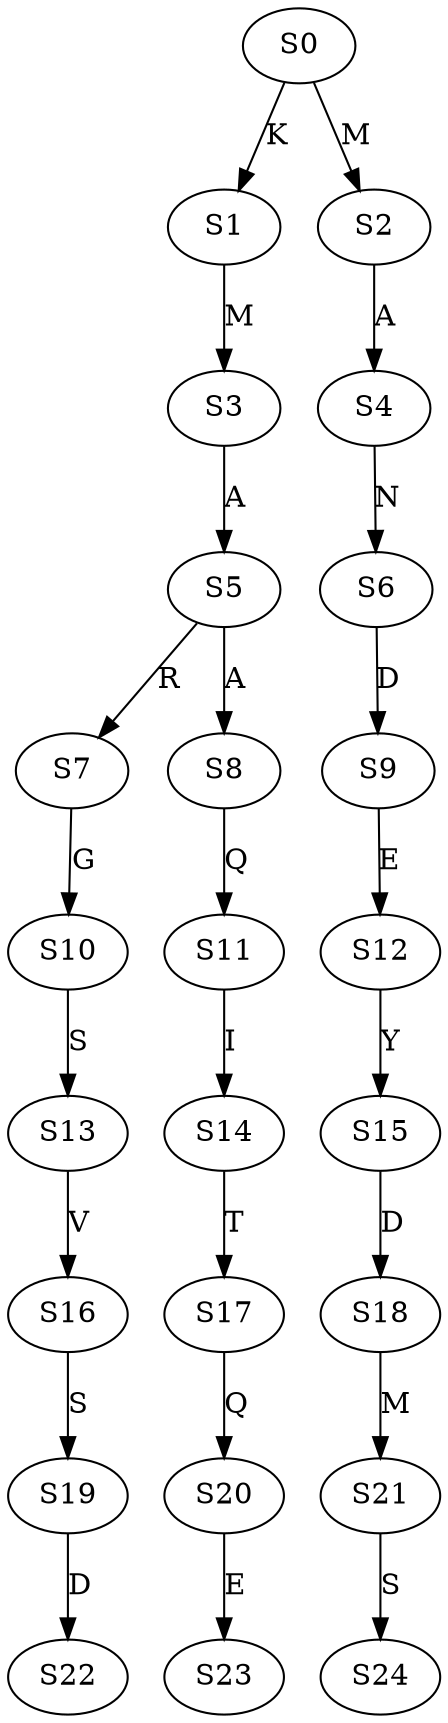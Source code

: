 strict digraph  {
	S0 -> S1 [ label = K ];
	S0 -> S2 [ label = M ];
	S1 -> S3 [ label = M ];
	S2 -> S4 [ label = A ];
	S3 -> S5 [ label = A ];
	S4 -> S6 [ label = N ];
	S5 -> S7 [ label = R ];
	S5 -> S8 [ label = A ];
	S6 -> S9 [ label = D ];
	S7 -> S10 [ label = G ];
	S8 -> S11 [ label = Q ];
	S9 -> S12 [ label = E ];
	S10 -> S13 [ label = S ];
	S11 -> S14 [ label = I ];
	S12 -> S15 [ label = Y ];
	S13 -> S16 [ label = V ];
	S14 -> S17 [ label = T ];
	S15 -> S18 [ label = D ];
	S16 -> S19 [ label = S ];
	S17 -> S20 [ label = Q ];
	S18 -> S21 [ label = M ];
	S19 -> S22 [ label = D ];
	S20 -> S23 [ label = E ];
	S21 -> S24 [ label = S ];
}
